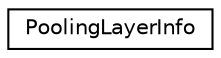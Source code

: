 digraph "Graphical Class Hierarchy"
{
 // LATEX_PDF_SIZE
  edge [fontname="Helvetica",fontsize="10",labelfontname="Helvetica",labelfontsize="10"];
  node [fontname="Helvetica",fontsize="10",shape=record];
  rankdir="LR";
  Node0 [label="PoolingLayerInfo",height=0.2,width=0.4,color="black", fillcolor="white", style="filled",URL="$structarm__compute_1_1_pooling_layer_info.xhtml",tooltip="Pooling Layer Information struct."];
}
